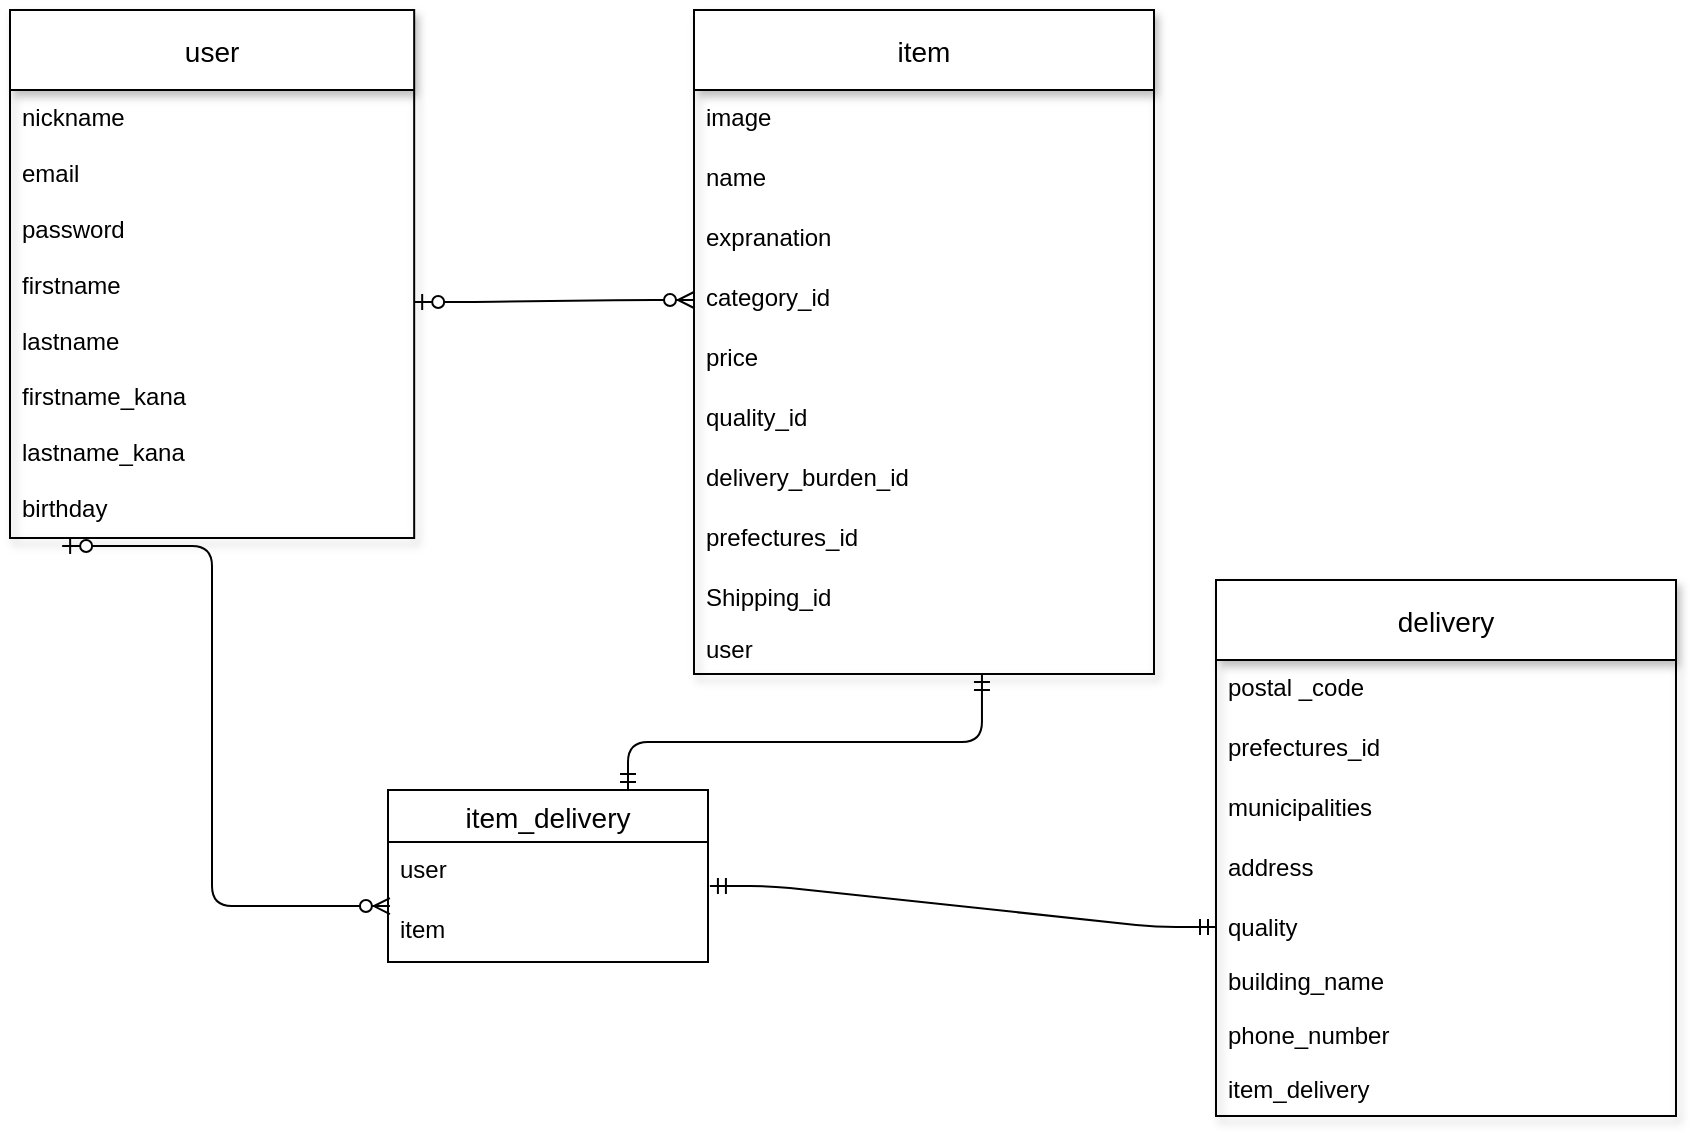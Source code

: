 <mxfile version="13.10.0" type="embed" pages="2">
    <diagram id="B5Ak5bI4RQUMD5XxAV7y" name="ページ1">
        <mxGraphModel dx="1020" dy="570" grid="1" gridSize="3" guides="1" tooltips="1" connect="1" arrows="1" fold="1" page="1" pageScale="1" pageWidth="850" pageHeight="1100" math="0" shadow="0">
            <root>
                <mxCell id="0"/>
                <mxCell id="1" parent="0"/>
                <mxCell id="167" value="item" style="swimlane;fontStyle=0;childLayout=stackLayout;horizontal=1;startSize=40;horizontalStack=0;resizeParent=1;resizeParentMax=0;resizeLast=0;collapsible=1;marginBottom=0;align=center;fontSize=14;shadow=1;verticalAlign=middle;" parent="1" vertex="1">
                    <mxGeometry x="345" y="48" width="230" height="332" as="geometry"/>
                </mxCell>
                <mxCell id="211" value="image" style="text;strokeColor=none;fillColor=none;spacingLeft=4;spacingRight=4;overflow=hidden;rotatable=0;points=[[0,0.5],[1,0.5]];portConstraint=eastwest;fontSize=12;" parent="167" vertex="1">
                    <mxGeometry y="40" width="230" height="30" as="geometry"/>
                </mxCell>
                <mxCell id="170" value="name" style="text;strokeColor=none;fillColor=none;spacingLeft=4;spacingRight=4;overflow=hidden;rotatable=0;points=[[0,0.5],[1,0.5]];portConstraint=eastwest;fontSize=12;" parent="167" vertex="1">
                    <mxGeometry y="70" width="230" height="30" as="geometry"/>
                </mxCell>
                <mxCell id="171" value="expranation" style="text;strokeColor=none;fillColor=none;spacingLeft=4;spacingRight=4;overflow=hidden;rotatable=0;points=[[0,0.5],[1,0.5]];portConstraint=eastwest;fontSize=12;" parent="167" vertex="1">
                    <mxGeometry y="100" width="230" height="30" as="geometry"/>
                </mxCell>
                <mxCell id="172" value="category_id" style="text;strokeColor=none;fillColor=none;spacingLeft=4;spacingRight=4;overflow=hidden;rotatable=0;points=[[0,0.5],[1,0.5]];portConstraint=eastwest;fontSize=12;" parent="167" vertex="1">
                    <mxGeometry y="130" width="230" height="30" as="geometry"/>
                </mxCell>
                <mxCell id="-UsD-9DlIpl_2Gkr35hE-198" value="price" style="text;strokeColor=none;fillColor=none;spacingLeft=4;spacingRight=4;overflow=hidden;rotatable=0;points=[[0,0.5],[1,0.5]];portConstraint=eastwest;fontSize=12;" parent="167" vertex="1">
                    <mxGeometry y="160" width="230" height="30" as="geometry"/>
                </mxCell>
                <mxCell id="173" value="quality_id" style="text;strokeColor=none;fillColor=none;spacingLeft=4;spacingRight=4;overflow=hidden;rotatable=0;points=[[0,0.5],[1,0.5]];portConstraint=eastwest;fontSize=12;" parent="167" vertex="1">
                    <mxGeometry y="190" width="230" height="30" as="geometry"/>
                </mxCell>
                <mxCell id="225" value="delivery_burden_id&#10;" style="text;strokeColor=none;fillColor=none;spacingLeft=4;spacingRight=4;overflow=hidden;rotatable=0;points=[[0,0.5],[1,0.5]];portConstraint=eastwest;fontSize=12;" parent="167" vertex="1">
                    <mxGeometry y="220" width="230" height="30" as="geometry"/>
                </mxCell>
                <mxCell id="223" value="prefectures_id " style="text;strokeColor=none;fillColor=none;spacingLeft=4;spacingRight=4;overflow=hidden;rotatable=0;points=[[0,0.5],[1,0.5]];portConstraint=eastwest;fontSize=12;" parent="167" vertex="1">
                    <mxGeometry y="250" width="230" height="30" as="geometry"/>
                </mxCell>
                <mxCell id="-UsD-9DlIpl_2Gkr35hE-195" value="Shipping_id" style="text;strokeColor=none;fillColor=none;spacingLeft=4;spacingRight=4;overflow=hidden;rotatable=0;points=[[0,0.5],[1,0.5]];portConstraint=eastwest;fontSize=12;" parent="167" vertex="1">
                    <mxGeometry y="280" width="230" height="26" as="geometry"/>
                </mxCell>
                <mxCell id="228" value="user&#10;" style="text;strokeColor=none;fillColor=none;spacingLeft=4;spacingRight=4;overflow=hidden;rotatable=0;points=[[0,0.5],[1,0.5]];portConstraint=eastwest;fontSize=12;" vertex="1" parent="167">
                    <mxGeometry y="306" width="230" height="26" as="geometry"/>
                </mxCell>
                <mxCell id="-UsD-9DlIpl_2Gkr35hE-189" value="delivery" style="swimlane;fontStyle=0;childLayout=stackLayout;horizontal=1;startSize=40;horizontalStack=0;resizeParent=1;resizeParentMax=0;resizeLast=0;collapsible=1;marginBottom=0;align=center;fontSize=14;shadow=1;verticalAlign=middle;" parent="1" vertex="1">
                    <mxGeometry x="606" y="333" width="230" height="268" as="geometry"/>
                </mxCell>
                <mxCell id="-UsD-9DlIpl_2Gkr35hE-190" value="postal _code&#10;" style="text;strokeColor=none;fillColor=none;spacingLeft=4;spacingRight=4;overflow=hidden;rotatable=0;points=[[0,0.5],[1,0.5]];portConstraint=eastwest;fontSize=12;" parent="-UsD-9DlIpl_2Gkr35hE-189" vertex="1">
                    <mxGeometry y="40" width="230" height="30" as="geometry"/>
                </mxCell>
                <mxCell id="-UsD-9DlIpl_2Gkr35hE-191" value="prefectures_id" style="text;strokeColor=none;fillColor=none;spacingLeft=4;spacingRight=4;overflow=hidden;rotatable=0;points=[[0,0.5],[1,0.5]];portConstraint=eastwest;fontSize=12;" parent="-UsD-9DlIpl_2Gkr35hE-189" vertex="1">
                    <mxGeometry y="70" width="230" height="30" as="geometry"/>
                </mxCell>
                <mxCell id="-UsD-9DlIpl_2Gkr35hE-192" value="municipalities" style="text;strokeColor=none;fillColor=none;spacingLeft=4;spacingRight=4;overflow=hidden;rotatable=0;points=[[0,0.5],[1,0.5]];portConstraint=eastwest;fontSize=12;" parent="-UsD-9DlIpl_2Gkr35hE-189" vertex="1">
                    <mxGeometry y="100" width="230" height="30" as="geometry"/>
                </mxCell>
                <mxCell id="-UsD-9DlIpl_2Gkr35hE-193" value="address" style="text;strokeColor=none;fillColor=none;spacingLeft=4;spacingRight=4;overflow=hidden;rotatable=0;points=[[0,0.5],[1,0.5]];portConstraint=eastwest;fontSize=12;" parent="-UsD-9DlIpl_2Gkr35hE-189" vertex="1">
                    <mxGeometry y="130" width="230" height="30" as="geometry"/>
                </mxCell>
                <mxCell id="-UsD-9DlIpl_2Gkr35hE-196" value="quality&#10;" style="text;strokeColor=none;fillColor=none;spacingLeft=4;spacingRight=4;overflow=hidden;rotatable=0;points=[[0,0.5],[1,0.5]];portConstraint=eastwest;fontSize=12;" parent="-UsD-9DlIpl_2Gkr35hE-189" vertex="1">
                    <mxGeometry y="160" width="230" height="27" as="geometry"/>
                </mxCell>
                <mxCell id="174" value="building_name" style="text;strokeColor=none;fillColor=none;spacingLeft=4;spacingRight=4;overflow=hidden;rotatable=0;points=[[0,0.5],[1,0.5]];portConstraint=eastwest;fontSize=12;" parent="-UsD-9DlIpl_2Gkr35hE-189" vertex="1">
                    <mxGeometry y="187" width="230" height="27" as="geometry"/>
                </mxCell>
                <mxCell id="176" value="phone_number" style="text;strokeColor=none;fillColor=none;spacingLeft=4;spacingRight=4;overflow=hidden;rotatable=0;points=[[0,0.5],[1,0.5]];portConstraint=eastwest;fontSize=12;" parent="-UsD-9DlIpl_2Gkr35hE-189" vertex="1">
                    <mxGeometry y="214" width="230" height="27" as="geometry"/>
                </mxCell>
                <mxCell id="235" value="item_delivery&#10;" style="text;strokeColor=none;fillColor=none;spacingLeft=4;spacingRight=4;overflow=hidden;rotatable=0;points=[[0,0.5],[1,0.5]];portConstraint=eastwest;fontSize=12;" vertex="1" parent="-UsD-9DlIpl_2Gkr35hE-189">
                    <mxGeometry y="241" width="230" height="27" as="geometry"/>
                </mxCell>
                <mxCell id="203" value="item_delivery" style="swimlane;fontStyle=0;childLayout=stackLayout;horizontal=1;startSize=26;horizontalStack=0;resizeParent=1;resizeParentMax=0;resizeLast=0;collapsible=1;marginBottom=0;align=center;fontSize=14;" parent="1" vertex="1">
                    <mxGeometry x="192" y="438" width="160" height="86" as="geometry"/>
                </mxCell>
                <mxCell id="204" value="user" style="text;strokeColor=none;fillColor=none;spacingLeft=4;spacingRight=4;overflow=hidden;rotatable=0;points=[[0,0.5],[1,0.5]];portConstraint=eastwest;fontSize=12;" parent="203" vertex="1">
                    <mxGeometry y="26" width="160" height="30" as="geometry"/>
                </mxCell>
                <mxCell id="205" value="item" style="text;strokeColor=none;fillColor=none;spacingLeft=4;spacingRight=4;overflow=hidden;rotatable=0;points=[[0,0.5],[1,0.5]];portConstraint=eastwest;fontSize=12;" parent="203" vertex="1">
                    <mxGeometry y="56" width="160" height="30" as="geometry"/>
                </mxCell>
                <mxCell id="158" value="user" style="swimlane;fontStyle=0;childLayout=stackLayout;horizontal=1;startSize=40;horizontalStack=0;resizeParent=1;resizeParentMax=0;resizeLast=0;collapsible=1;marginBottom=0;align=center;fontSize=14;shadow=1;verticalAlign=middle;" parent="1" vertex="1">
                    <mxGeometry x="3" y="48" width="202.09" height="264.002" as="geometry"/>
                </mxCell>
                <mxCell id="159" value="nickname" style="text;strokeColor=none;fillColor=none;spacingLeft=4;spacingRight=4;overflow=hidden;rotatable=0;points=[[0,0.5],[1,0.5]];portConstraint=eastwest;fontSize=12;" parent="158" vertex="1">
                    <mxGeometry y="40" width="202.09" height="27.947" as="geometry"/>
                </mxCell>
                <mxCell id="221" value="email" style="text;strokeColor=none;fillColor=none;spacingLeft=4;spacingRight=4;overflow=hidden;rotatable=0;points=[[0,0.5],[1,0.5]];portConstraint=eastwest;fontSize=12;" parent="158" vertex="1">
                    <mxGeometry y="67.947" width="202.09" height="27.947" as="geometry"/>
                </mxCell>
                <mxCell id="222" value="password&#10;" style="text;strokeColor=none;fillColor=none;spacingLeft=4;spacingRight=4;overflow=hidden;rotatable=0;points=[[0,0.5],[1,0.5]];portConstraint=eastwest;fontSize=12;" parent="158" vertex="1">
                    <mxGeometry y="95.895" width="202.09" height="27.947" as="geometry"/>
                </mxCell>
                <mxCell id="160" value="firstname" style="text;strokeColor=none;fillColor=none;spacingLeft=4;spacingRight=4;overflow=hidden;rotatable=0;points=[[0,0.5],[1,0.5]];portConstraint=eastwest;fontSize=12;" parent="158" vertex="1">
                    <mxGeometry y="123.842" width="202.09" height="27.947" as="geometry"/>
                </mxCell>
                <mxCell id="162" value="lastname&#10;" style="text;strokeColor=none;fillColor=none;spacingLeft=4;spacingRight=4;overflow=hidden;rotatable=0;points=[[0,0.5],[1,0.5]];portConstraint=eastwest;fontSize=12;" parent="158" vertex="1">
                    <mxGeometry y="151.789" width="202.09" height="27.947" as="geometry"/>
                </mxCell>
                <mxCell id="163" value="firstname_kana" style="text;strokeColor=none;fillColor=none;spacingLeft=4;spacingRight=4;overflow=hidden;rotatable=0;points=[[0,0.5],[1,0.5]];portConstraint=eastwest;fontSize=12;" parent="158" vertex="1">
                    <mxGeometry y="179.737" width="202.09" height="27.947" as="geometry"/>
                </mxCell>
                <mxCell id="165" value="lastname_kana" style="text;strokeColor=none;fillColor=none;spacingLeft=4;spacingRight=4;overflow=hidden;rotatable=0;points=[[0,0.5],[1,0.5]];portConstraint=eastwest;fontSize=12;" parent="158" vertex="1">
                    <mxGeometry y="207.684" width="202.09" height="27.947" as="geometry"/>
                </mxCell>
                <mxCell id="161" value="birthday" style="text;strokeColor=none;fillColor=none;spacingLeft=4;spacingRight=4;overflow=hidden;rotatable=0;points=[[0,0.5],[1,0.5]];portConstraint=eastwest;fontSize=12;" parent="158" vertex="1">
                    <mxGeometry y="235.632" width="202.09" height="28.37" as="geometry"/>
                </mxCell>
                <mxCell id="237" value="" style="edgeStyle=elbowEdgeStyle;fontSize=12;html=1;endArrow=ERzeroToMany;startArrow=ERzeroToOne;entryX=0.006;entryY=0.067;entryDx=0;entryDy=0;entryPerimeter=0;exitX=0.129;exitY=1.141;exitDx=0;exitDy=0;exitPerimeter=0;" edge="1" parent="1" source="161" target="205">
                    <mxGeometry width="100" height="100" relative="1" as="geometry">
                        <mxPoint x="21" y="384" as="sourcePoint"/>
                        <mxPoint x="133" y="402" as="targetPoint"/>
                        <Array as="points">
                            <mxPoint x="104" y="411"/>
                            <mxPoint x="27" y="438"/>
                            <mxPoint x="27" y="435"/>
                        </Array>
                    </mxGeometry>
                </mxCell>
                <mxCell id="238" value="" style="edgeStyle=entityRelationEdgeStyle;fontSize=12;html=1;endArrow=ERzeroToMany;startArrow=ERzeroToOne;entryX=0;entryY=0.5;entryDx=0;entryDy=0;exitX=1;exitY=0.793;exitDx=0;exitDy=0;exitPerimeter=0;" edge="1" parent="1" source="160" target="172">
                    <mxGeometry width="100" height="100" relative="1" as="geometry">
                        <mxPoint x="234" y="207" as="sourcePoint"/>
                        <mxPoint x="313" y="153" as="targetPoint"/>
                    </mxGeometry>
                </mxCell>
                <mxCell id="241" value="" style="edgeStyle=elbowEdgeStyle;fontSize=12;html=1;endArrow=ERmandOne;startArrow=ERmandOne;elbow=vertical;exitX=0.626;exitY=1;exitDx=0;exitDy=0;exitPerimeter=0;entryX=0.75;entryY=0;entryDx=0;entryDy=0;entryPerimeter=0;" edge="1" parent="1" source="228" target="203">
                    <mxGeometry width="100" height="100" relative="1" as="geometry">
                        <mxPoint x="495" y="477" as="sourcePoint"/>
                        <mxPoint x="312" y="432" as="targetPoint"/>
                        <Array as="points">
                            <mxPoint x="429" y="414"/>
                            <mxPoint x="366" y="504"/>
                        </Array>
                    </mxGeometry>
                </mxCell>
                <mxCell id="242" value="" style="edgeStyle=entityRelationEdgeStyle;fontSize=12;html=1;endArrow=ERmandOne;startArrow=ERmandOne;exitX=1.006;exitY=0.733;exitDx=0;exitDy=0;exitPerimeter=0;entryX=0;entryY=0.5;entryDx=0;entryDy=0;" edge="1" parent="1" source="204" target="-UsD-9DlIpl_2Gkr35hE-196">
                    <mxGeometry width="100" height="100" relative="1" as="geometry">
                        <mxPoint x="357" y="483" as="sourcePoint"/>
                        <mxPoint x="602" y="495" as="targetPoint"/>
                    </mxGeometry>
                </mxCell>
            </root>
        </mxGraphModel>
    </diagram>
    <diagram id="_dBv9l6boJoNW8Ppej4L" name="ページ2">
        &#xa;        &#xa;        &#xa;&#xa;&#xa;
        <mxGraphModel dx="701" dy="570" grid="1" gridSize="10" guides="1" tooltips="1" connect="1" arrows="1" fold="1" page="1" pageScale="1" pageWidth="850" pageHeight="1100" math="0" shadow="0">
            &#xa;            &#xa;            &#xa;&#xa;&#xa;
            <root>
                &#xa;                &#xa;                &#xa;&#xa;&#xa;
                <mxCell id="d-YoXQe3dBmtqOMtT4sa-0"/>
                &#xa;                &#xa;                &#xa;&#xa;&#xa;
                <mxCell id="d-YoXQe3dBmtqOMtT4sa-1" parent="d-YoXQe3dBmtqOMtT4sa-0"/>
                &#xa;                &#xa;                &#xa;&#xa;&#xa;
            </root>
            &#xa;            &#xa;            &#xa;&#xa;&#xa;
        </mxGraphModel>
        &#xa;        &#xa;        &#xa;&#xa;&#xa;
    </diagram>
</mxfile>